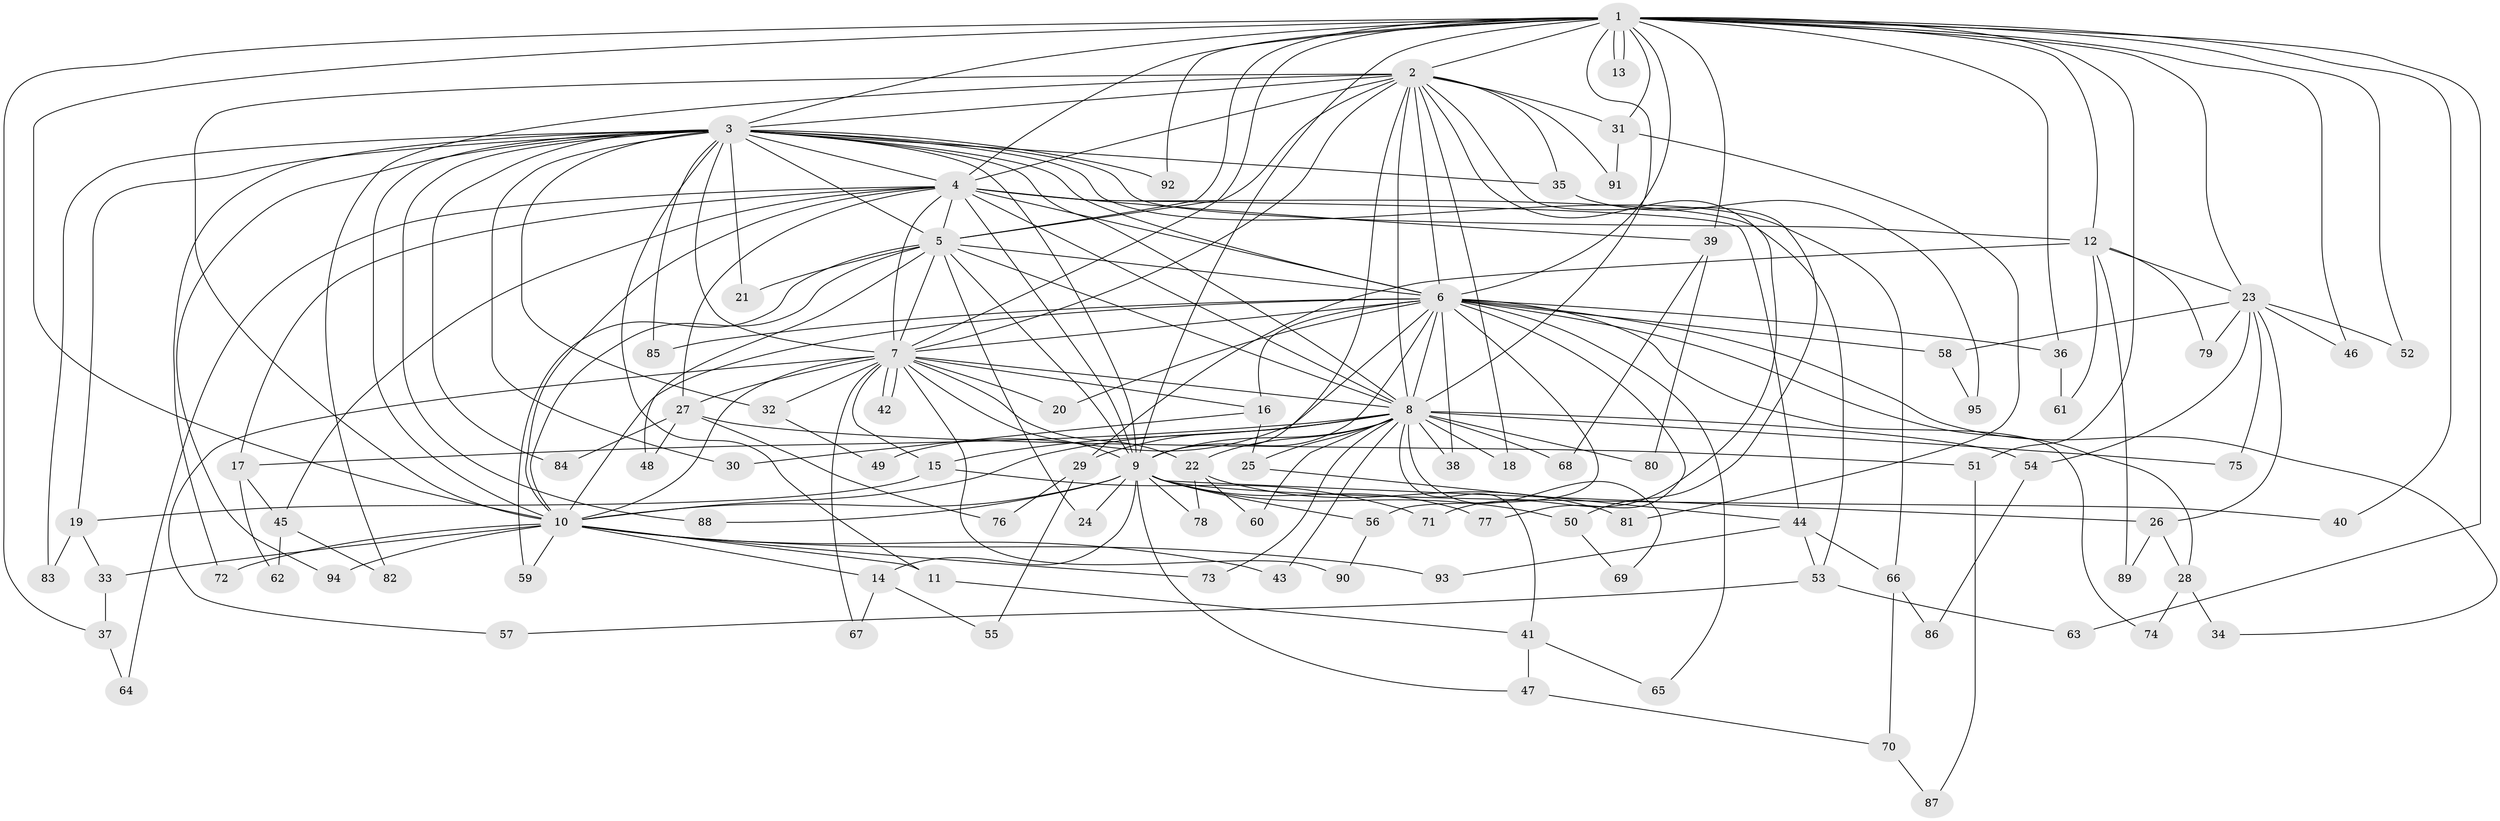 // Generated by graph-tools (version 1.1) at 2025/35/03/09/25 02:35:11]
// undirected, 95 vertices, 215 edges
graph export_dot {
graph [start="1"]
  node [color=gray90,style=filled];
  1;
  2;
  3;
  4;
  5;
  6;
  7;
  8;
  9;
  10;
  11;
  12;
  13;
  14;
  15;
  16;
  17;
  18;
  19;
  20;
  21;
  22;
  23;
  24;
  25;
  26;
  27;
  28;
  29;
  30;
  31;
  32;
  33;
  34;
  35;
  36;
  37;
  38;
  39;
  40;
  41;
  42;
  43;
  44;
  45;
  46;
  47;
  48;
  49;
  50;
  51;
  52;
  53;
  54;
  55;
  56;
  57;
  58;
  59;
  60;
  61;
  62;
  63;
  64;
  65;
  66;
  67;
  68;
  69;
  70;
  71;
  72;
  73;
  74;
  75;
  76;
  77;
  78;
  79;
  80;
  81;
  82;
  83;
  84;
  85;
  86;
  87;
  88;
  89;
  90;
  91;
  92;
  93;
  94;
  95;
  1 -- 2;
  1 -- 3;
  1 -- 4;
  1 -- 5;
  1 -- 6;
  1 -- 7;
  1 -- 8;
  1 -- 9;
  1 -- 10;
  1 -- 12;
  1 -- 13;
  1 -- 13;
  1 -- 23;
  1 -- 31;
  1 -- 36;
  1 -- 37;
  1 -- 39;
  1 -- 40;
  1 -- 46;
  1 -- 51;
  1 -- 52;
  1 -- 63;
  1 -- 92;
  2 -- 3;
  2 -- 4;
  2 -- 5;
  2 -- 6;
  2 -- 7;
  2 -- 8;
  2 -- 9;
  2 -- 10;
  2 -- 18;
  2 -- 31;
  2 -- 35;
  2 -- 50;
  2 -- 71;
  2 -- 82;
  2 -- 91;
  3 -- 4;
  3 -- 5;
  3 -- 6;
  3 -- 7;
  3 -- 8;
  3 -- 9;
  3 -- 10;
  3 -- 11;
  3 -- 12;
  3 -- 19;
  3 -- 21;
  3 -- 30;
  3 -- 32;
  3 -- 35;
  3 -- 66;
  3 -- 72;
  3 -- 83;
  3 -- 84;
  3 -- 85;
  3 -- 88;
  3 -- 92;
  3 -- 94;
  4 -- 5;
  4 -- 6;
  4 -- 7;
  4 -- 8;
  4 -- 9;
  4 -- 10;
  4 -- 17;
  4 -- 27;
  4 -- 39;
  4 -- 44;
  4 -- 45;
  4 -- 53;
  4 -- 64;
  5 -- 6;
  5 -- 7;
  5 -- 8;
  5 -- 9;
  5 -- 10;
  5 -- 21;
  5 -- 24;
  5 -- 48;
  5 -- 59;
  6 -- 7;
  6 -- 8;
  6 -- 9;
  6 -- 10;
  6 -- 16;
  6 -- 20;
  6 -- 28;
  6 -- 34;
  6 -- 36;
  6 -- 38;
  6 -- 49;
  6 -- 56;
  6 -- 58;
  6 -- 65;
  6 -- 74;
  6 -- 77;
  6 -- 85;
  7 -- 8;
  7 -- 9;
  7 -- 10;
  7 -- 15;
  7 -- 16;
  7 -- 20;
  7 -- 22;
  7 -- 27;
  7 -- 32;
  7 -- 42;
  7 -- 42;
  7 -- 57;
  7 -- 67;
  7 -- 90;
  8 -- 9;
  8 -- 10;
  8 -- 15;
  8 -- 17;
  8 -- 18;
  8 -- 22;
  8 -- 25;
  8 -- 29;
  8 -- 38;
  8 -- 41;
  8 -- 43;
  8 -- 54;
  8 -- 60;
  8 -- 68;
  8 -- 69;
  8 -- 73;
  8 -- 75;
  8 -- 80;
  9 -- 10;
  9 -- 14;
  9 -- 24;
  9 -- 26;
  9 -- 40;
  9 -- 47;
  9 -- 50;
  9 -- 56;
  9 -- 77;
  9 -- 78;
  9 -- 88;
  10 -- 11;
  10 -- 14;
  10 -- 33;
  10 -- 43;
  10 -- 59;
  10 -- 72;
  10 -- 73;
  10 -- 93;
  10 -- 94;
  11 -- 41;
  12 -- 23;
  12 -- 29;
  12 -- 61;
  12 -- 79;
  12 -- 89;
  14 -- 55;
  14 -- 67;
  15 -- 19;
  15 -- 71;
  16 -- 25;
  16 -- 30;
  17 -- 45;
  17 -- 62;
  19 -- 33;
  19 -- 83;
  22 -- 60;
  22 -- 78;
  22 -- 81;
  23 -- 26;
  23 -- 46;
  23 -- 52;
  23 -- 54;
  23 -- 58;
  23 -- 75;
  23 -- 79;
  25 -- 44;
  26 -- 28;
  26 -- 89;
  27 -- 48;
  27 -- 51;
  27 -- 76;
  27 -- 84;
  28 -- 34;
  28 -- 74;
  29 -- 55;
  29 -- 76;
  31 -- 81;
  31 -- 91;
  32 -- 49;
  33 -- 37;
  35 -- 95;
  36 -- 61;
  37 -- 64;
  39 -- 68;
  39 -- 80;
  41 -- 47;
  41 -- 65;
  44 -- 53;
  44 -- 66;
  44 -- 93;
  45 -- 62;
  45 -- 82;
  47 -- 70;
  50 -- 69;
  51 -- 87;
  53 -- 57;
  53 -- 63;
  54 -- 86;
  56 -- 90;
  58 -- 95;
  66 -- 70;
  66 -- 86;
  70 -- 87;
}
